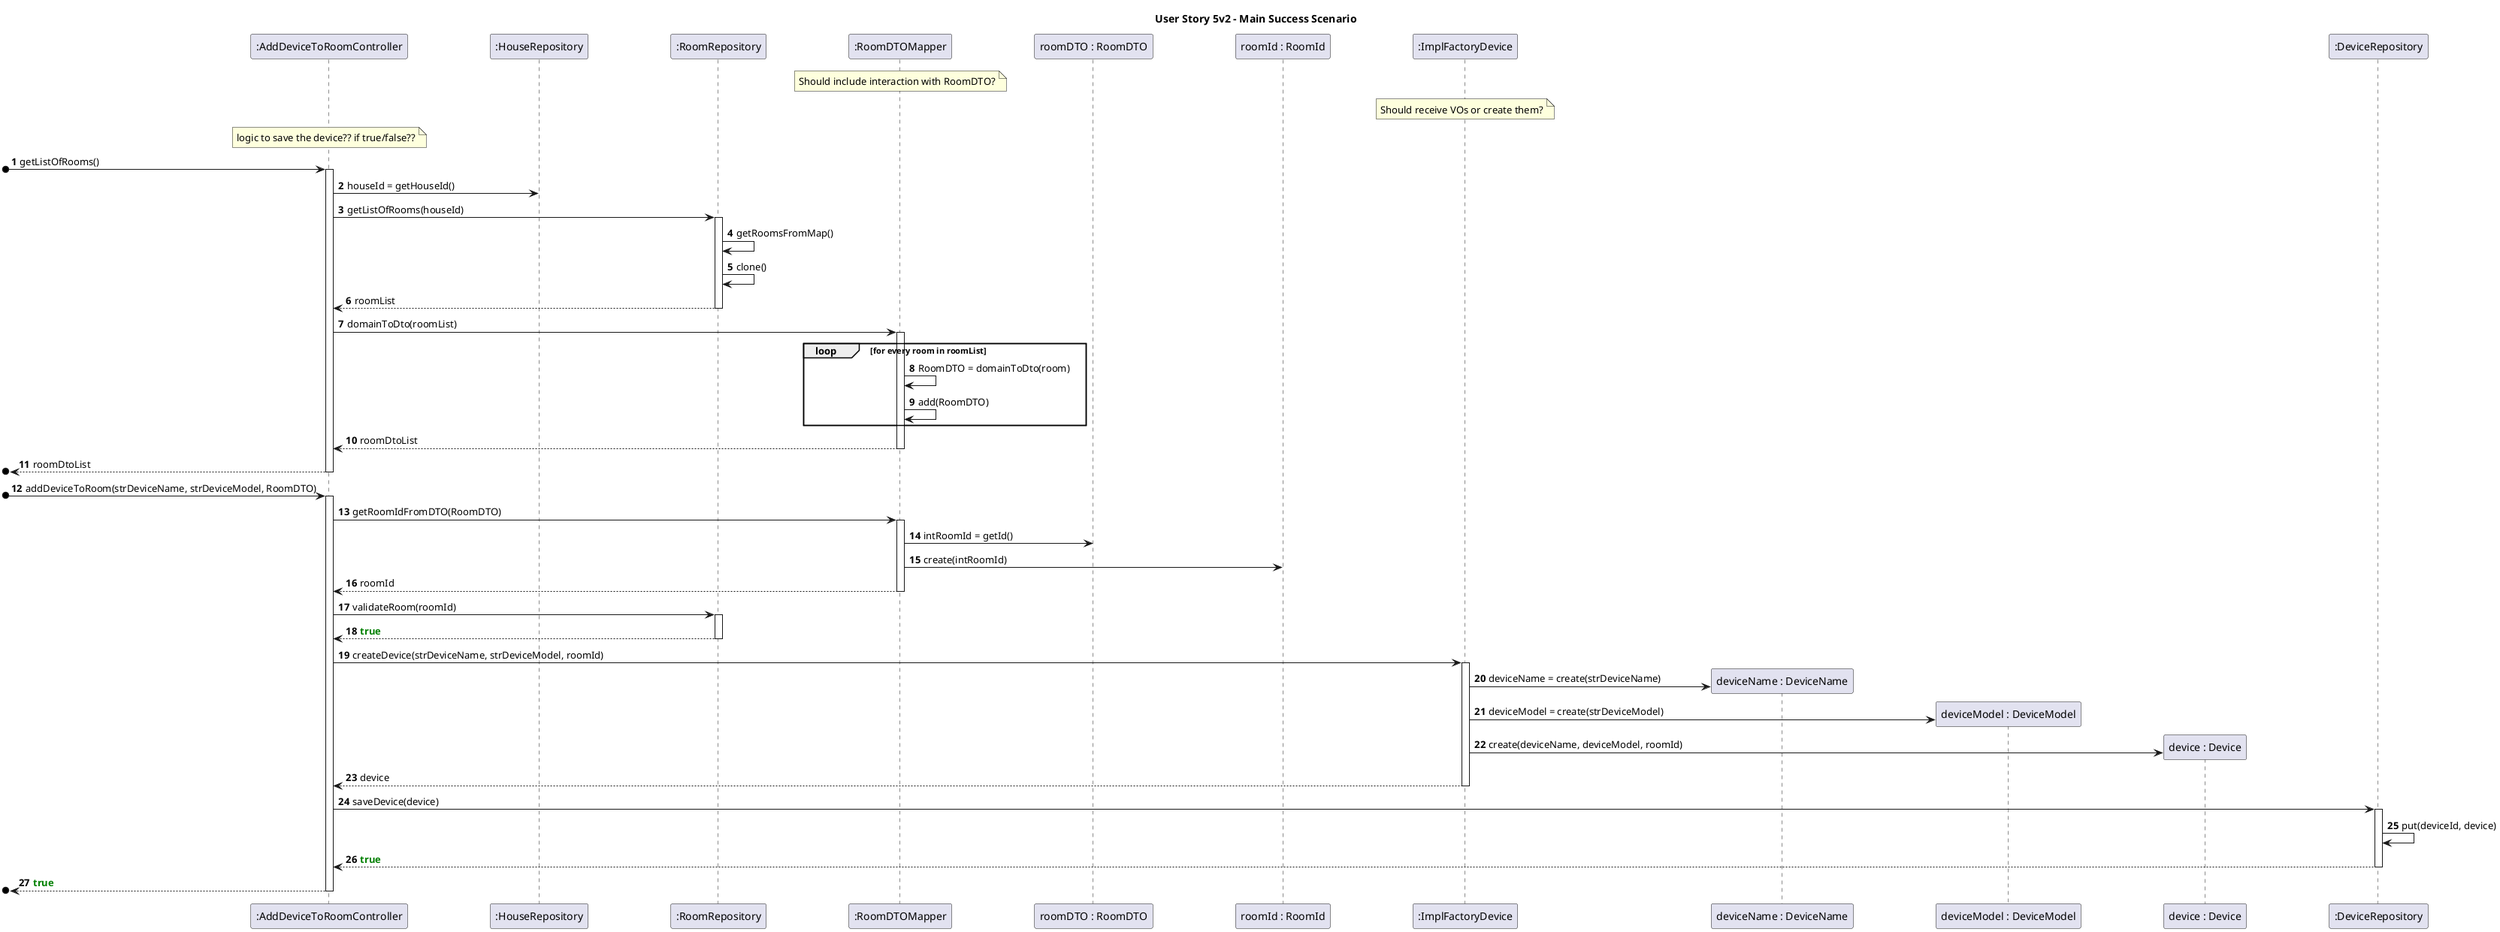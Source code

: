 @startuml

skinparam ParticipantPadding 50
autonumber
title User Story 5v2 - Main Success Scenario

participant ":AddDeviceToRoomController" as C
participant ":HouseRepository" as HR
participant ":RoomRepository" as RR
participant ":RoomDTOMapper" as RM
participant "roomDTO : RoomDTO" as RDTO
participant "roomId : RoomId" as RID
participant ":ImplFactoryDevice" as FD
participant "deviceName : DeviceName" as DN
participant "deviceModel : DeviceModel" as DM
participant "device : Device" as D
participant ":DeviceRepository" as DR

note over RM : Should include interaction with RoomDTO?
note over FD : Should receive VOs or create them?
note over C : logic to save the device?? if true/false??


[o-> C : getListOfRooms()
activate C
C -> HR : houseId = getHouseId()
C -> RR : getListOfRooms(houseId)

activate RR
RR -> RR : getRoomsFromMap()
RR -> RR : clone()
RR --> C : roomList
deactivate RR

C -> RM : domainToDto(roomList)
activate RM
loop for every room in roomList
RM -> RM : RoomDTO = domainToDto(room)
RM -> RM : add(RoomDTO)
end
RM --> C : roomDtoList
deactivate RM
[o<-- C : roomDtoList
deactivate C

[o-> C : addDeviceToRoom(strDeviceName, strDeviceModel, RoomDTO)
activate C
C -> RM : getRoomIdFromDTO(RoomDTO)
activate RM
RM -> RDTO : intRoomId = getId()
RM -> RID : create(intRoomId)
RM --> C : roomId
deactivate RM

C -> RR : validateRoom(roomId)
activate RR
RR --> C : <font color=green>**true**</font>
deactivate RR

C -> FD : createDevice(strDeviceName, strDeviceModel, roomId)
activate FD
FD -> DN ** : deviceName = create(strDeviceName)
FD -> DM ** : deviceModel = create(strDeviceModel)
FD -> D ** : create(deviceName, deviceModel, roomId)
FD --> C : device
deactivate FD

C -> DR : saveDevice(device)
activate DR
DR -> DR : put(deviceId, device)
DR --> C : <font color=green>**true**</font>
deactivate DR

[o<-- C : <font color=green>**true**</font>


deactivate C

@enduml